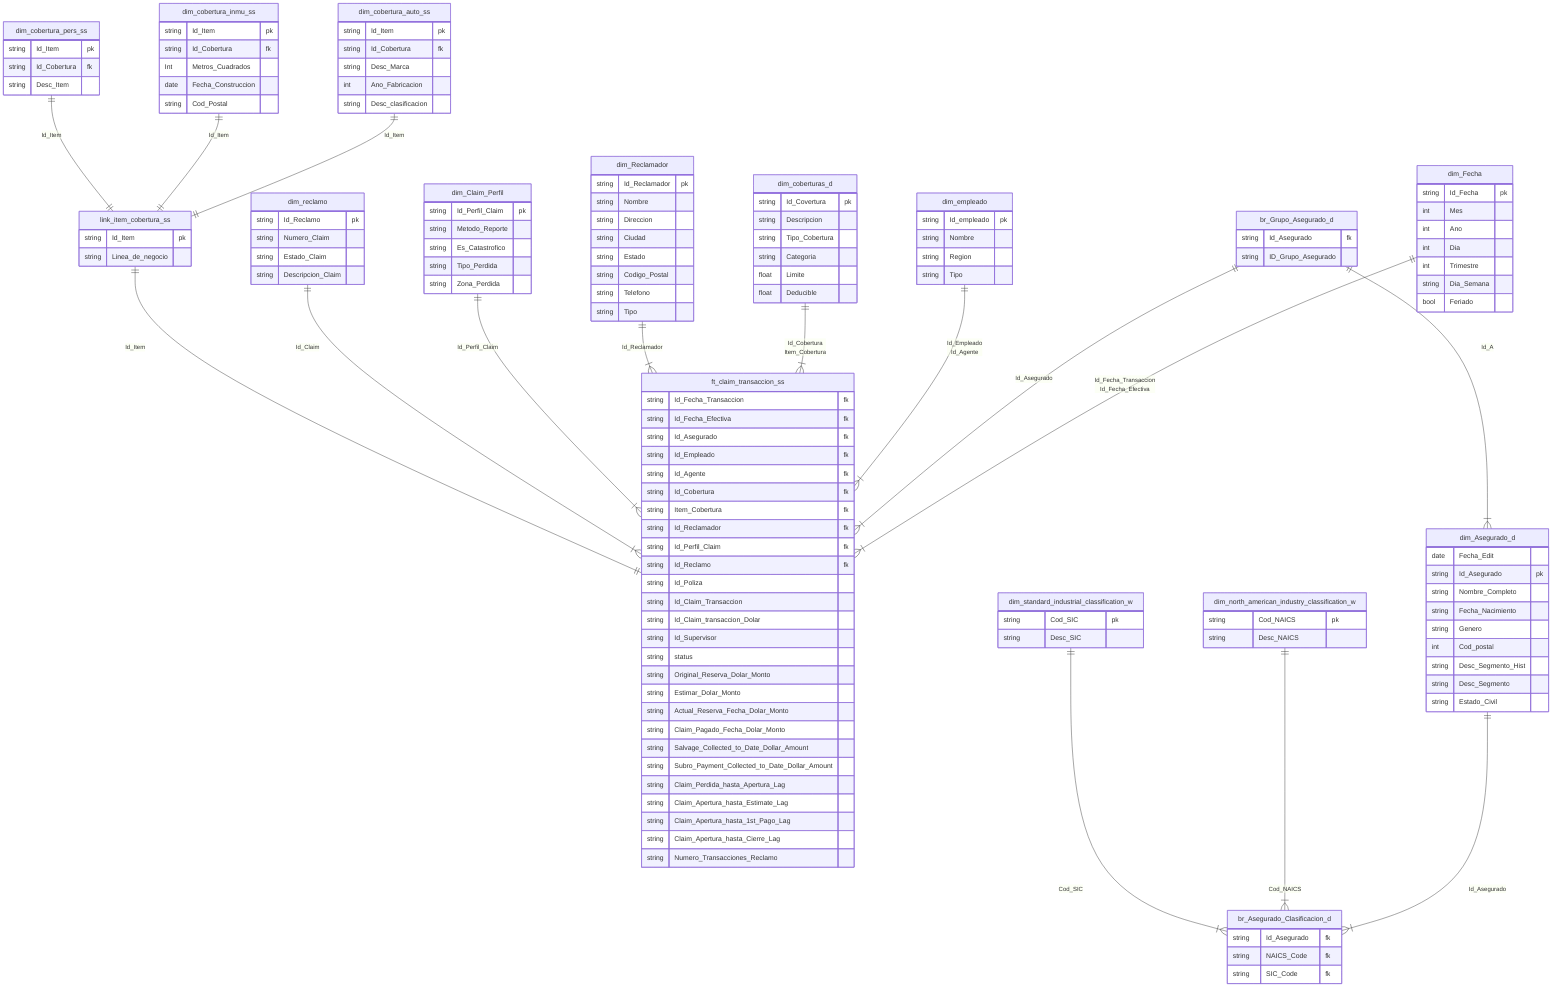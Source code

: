 erDiagram

%% Fechas
dim_Fecha ||--|{ ft_claim_transaccion_ss: 
    "Id_Fecha_Transaccion
    Id_Fecha_Efectiva"

br_Grupo_Asegurado_d ||--|{ ft_claim_transaccion_ss: Id_Asegurado
br_Grupo_Asegurado_d ||--|{ dim_Asegurado_d: Id_A
dim_Asegurado_d ||--|{ br_Asegurado_Clasificacion_d: Id_Asegurado
dim_north_american_industry_classification_w ||--|{ br_Asegurado_Clasificacion_d: Cod_NAICS
dim_standard_industrial_classification_w ||--|{ br_Asegurado_Clasificacion_d: Cod_SIC
dim_empleado ||--|{ ft_claim_transaccion_ss: 
    "Id_Empleado
    Id_Agente"
dim_coberturas_d ||--|{ ft_claim_transaccion_ss: 
    "Id_Cobertura
    Item_Cobertura"
dim_Reclamador ||--|{ ft_claim_transaccion_ss: Id_Reclamador
%%dim_Tipo_claim ||--|{ ft_claim_transaccion_ss: Id_Tipo_claim
dim_Claim_Perfil ||--|{ ft_claim_transaccion_ss: Id_Perfil_Claim
dim_reclamo ||--|{ ft_claim_transaccion_ss: Id_Claim

%% Supertypes and subtypes
link_item_cobertura_ss ||--|| ft_claim_transaccion_ss: Id_Item
dim_cobertura_auto_ss ||--|| link_item_cobertura_ss: Id_Item
dim_cobertura_inmu_ss ||--|| link_item_cobertura_ss: Id_Item
dim_cobertura_pers_ss ||--|| link_item_cobertura_ss: Id_Item



%% Fact
ft_claim_transaccion_ss {
    string Id_Fecha_Transaccion fk
    string Id_Fecha_Efectiva fk
    string Id_Asegurado fk
    string Id_Empleado fk
    string Id_Agente fk
    string Id_Cobertura fk
    string Item_Cobertura fk
    string Id_Reclamador fk
    string Id_Perfil_Claim fk
    string Id_Reclamo fk
    string Id_Poliza
    string Id_Claim_Transaccion
    string Id_Claim_transaccion_Dolar
    string Id_Supervisor
    string status
    string Original_Reserva_Dolar_Monto
    string Estimar_Dolar_Monto
    string Actual_Reserva_Fecha_Dolar_Monto
    string Claim_Pagado_Fecha_Dolar_Monto
    string Salvage_Collected_to_Date_Dollar_Amount
    string Subro_Payment_Collected_to_Date_Dollar_Amount
    string Claim_Perdida_hasta_Apertura_Lag
    string Claim_Apertura_hasta_Estimate_Lag
    string Claim_Apertura_hasta_1st_Pago_Lag
    string Claim_Apertura_hasta_Cierre_Lag
    string Numero_Transacciones_Reclamo
}


%% Dimension Role Playing
dim_Fecha {
    string Id_Fecha pk
    int Mes
    int Ano
    int Dia
    int Trimestre
    string Dia_Semana
    bool Feriado
}



br_Grupo_Asegurado_d {
    string Id_Asegurado fk
    string ID_Grupo_Asegurado
}


dim_Asegurado_d {
    date Fecha_Edit
    string Id_Asegurado pk
    string Nombre_Completo
    string Fecha_Nacimiento 
    string Genero
    int Cod_postal
    string Desc_Segmento_Hist
    string Desc_Segmento
    string Estado_Civil
}

%% Bridge
br_Asegurado_Clasificacion_d {
    string Id_Asegurado fk
    string NAICS_Code fk
    string SIC_Code fk
}

dim_north_american_industry_classification_w {
    string Cod_NAICS pk
    string Desc_NAICS
}

dim_standard_industrial_classification_w {
    string Cod_SIC pk
    string Desc_SIC
}

dim_empleado {
    string Id_empleado pk
    string Nombre
    string Region
    string Tipo
    %% Agente o no agente
}


dim_Claim_Perfil{
    string Id_Perfil_Claim pk
    string Metodo_Reporte
    string Es_Catastrofico
    string Tipo_Perdida
    string Zona_Perdida
}



dim_Reclamador{
    string Id_Reclamador pk
    string Nombre
    string Direccion
    string Ciudad
    string Estado
    string Codigo_Postal
    string Telefono
    string Tipo
}




%% SUPERTYPES AND SUBTYPES

%% SUPERTYPE
link_item_cobertura_ss {
    string Id_Item pk
    string Linea_de_negocio
}

%% SUBTYPE
dim_cobertura_auto_ss {
    string Id_Item pk
    string Id_Cobertura fk
    string Desc_Marca
    int Ano_Fabricacion
    string Desc_clasificacion
}

%% SUBTYPE
dim_cobertura_inmu_ss {
    string Id_Item pk
    string Id_Cobertura fk
    Int Metros_Cuadrados
    date Fecha_Construccion
    string Cod_Postal
}

%% SUBTYPE
dim_cobertura_pers_ss {
    string Id_Item pk
    string Id_Cobertura fk
    string Desc_Item
}



%% Coverages descriptiva
dim_coberturas_d {
    string Id_Covertura pk
    string Descripcion
    string Tipo_Cobertura
    string Categoria
    float Limite
    float Deducible
}


dim_reclamo{
    string Id_Reclamo pk
    string Numero_Claim
    string Estado_Claim
    string Descripcion_Claim
}